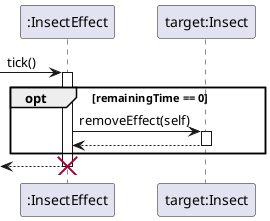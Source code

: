 @startuml

participant ":InsectEffect" as effect
participant "target:Insect" as target

-> effect : tick()
activate effect

opt remainingTime == 0
    effect -> target : removeEffect(self)
    activate target

    effect <-- target
    deactivate target
end

<-- effect
destroy effect

@enduml